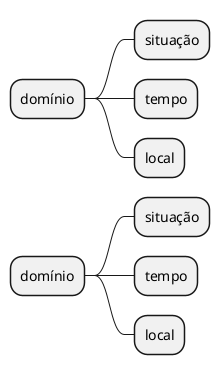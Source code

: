 @startmindmap meusis
* domínio
** situação
** tempo
** local
* domínio
** situação
** tempo
** local
@endmindmap